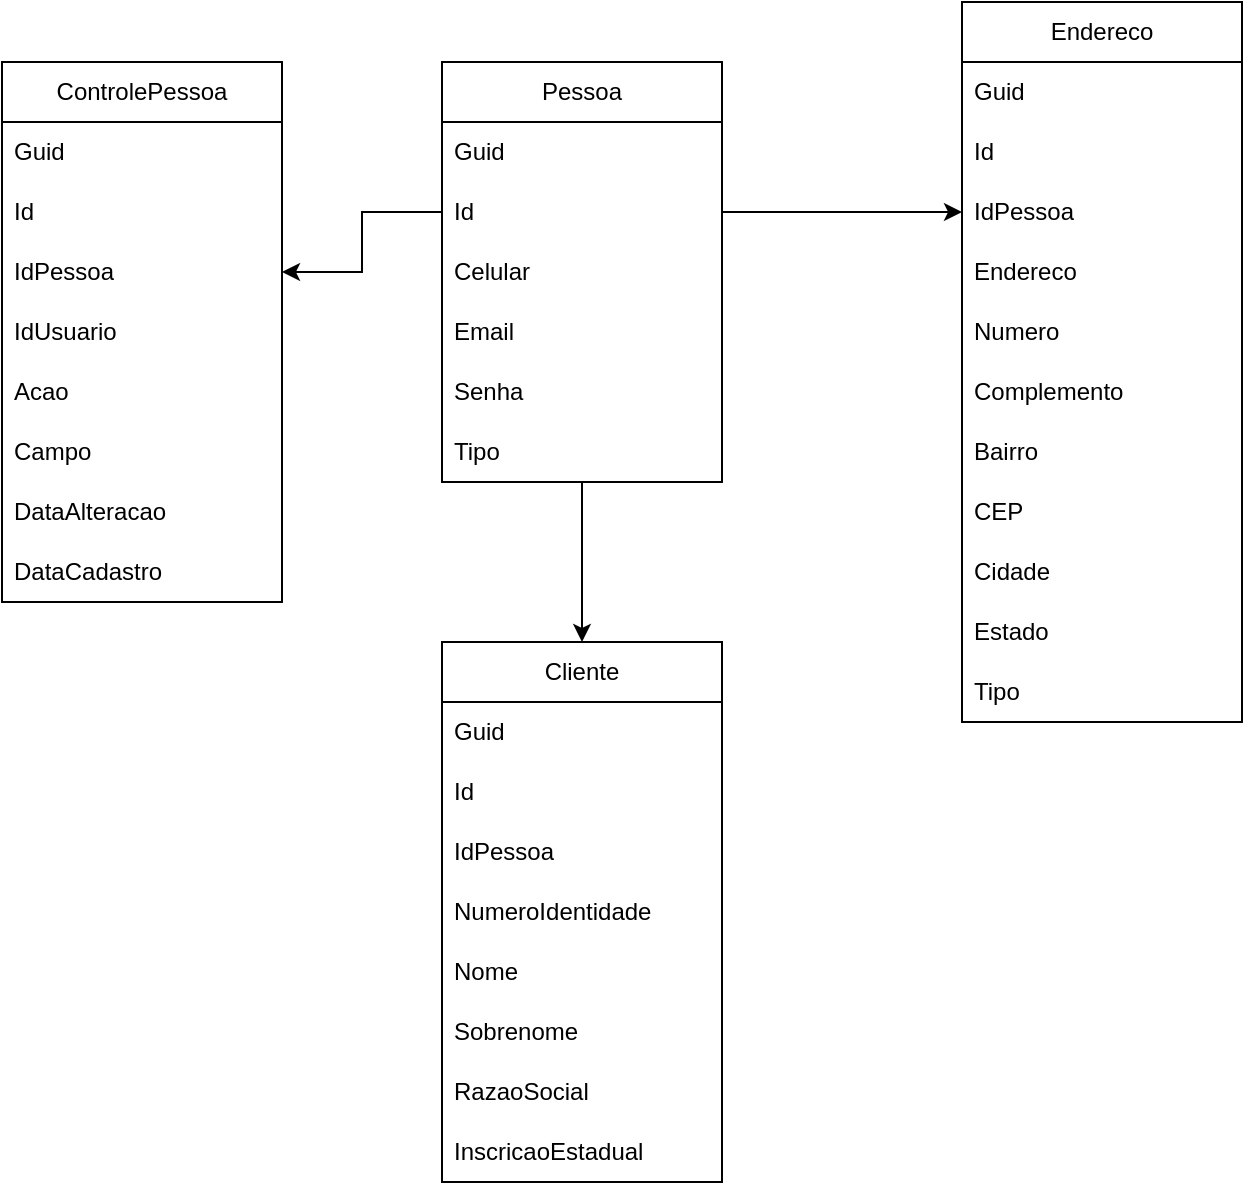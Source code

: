 <mxfile version="21.1.8" type="device">
  <diagram name="Page-1" id="ZEGnJ5Is9zPJXO7fQ4Bk">
    <mxGraphModel dx="891" dy="707" grid="1" gridSize="10" guides="1" tooltips="1" connect="1" arrows="1" fold="1" page="1" pageScale="1" pageWidth="850" pageHeight="1100" math="0" shadow="0">
      <root>
        <mxCell id="0" />
        <mxCell id="1" parent="0" />
        <mxCell id="7xV-J_u5-sfGcXUj6MUN-21" value="" style="edgeStyle=orthogonalEdgeStyle;rounded=0;orthogonalLoop=1;jettySize=auto;html=1;" edge="1" parent="1" source="7xV-J_u5-sfGcXUj6MUN-1" target="7xV-J_u5-sfGcXUj6MUN-15">
          <mxGeometry relative="1" as="geometry" />
        </mxCell>
        <mxCell id="7xV-J_u5-sfGcXUj6MUN-1" value="Pessoa" style="swimlane;fontStyle=0;childLayout=stackLayout;horizontal=1;startSize=30;horizontalStack=0;resizeParent=1;resizeParentMax=0;resizeLast=0;collapsible=1;marginBottom=0;whiteSpace=wrap;html=1;" vertex="1" parent="1">
          <mxGeometry x="280" y="100" width="140" height="210" as="geometry" />
        </mxCell>
        <mxCell id="7xV-J_u5-sfGcXUj6MUN-3" value="Guid" style="text;strokeColor=none;fillColor=none;align=left;verticalAlign=middle;spacingLeft=4;spacingRight=4;overflow=hidden;points=[[0,0.5],[1,0.5]];portConstraint=eastwest;rotatable=0;whiteSpace=wrap;html=1;" vertex="1" parent="7xV-J_u5-sfGcXUj6MUN-1">
          <mxGeometry y="30" width="140" height="30" as="geometry" />
        </mxCell>
        <mxCell id="7xV-J_u5-sfGcXUj6MUN-2" value="Id&lt;br&gt;" style="text;strokeColor=none;fillColor=none;align=left;verticalAlign=middle;spacingLeft=4;spacingRight=4;overflow=hidden;points=[[0,0.5],[1,0.5]];portConstraint=eastwest;rotatable=0;whiteSpace=wrap;html=1;" vertex="1" parent="7xV-J_u5-sfGcXUj6MUN-1">
          <mxGeometry y="60" width="140" height="30" as="geometry" />
        </mxCell>
        <mxCell id="7xV-J_u5-sfGcXUj6MUN-11" value="Celular" style="text;strokeColor=none;fillColor=none;align=left;verticalAlign=middle;spacingLeft=4;spacingRight=4;overflow=hidden;points=[[0,0.5],[1,0.5]];portConstraint=eastwest;rotatable=0;whiteSpace=wrap;html=1;" vertex="1" parent="7xV-J_u5-sfGcXUj6MUN-1">
          <mxGeometry y="90" width="140" height="30" as="geometry" />
        </mxCell>
        <mxCell id="7xV-J_u5-sfGcXUj6MUN-38" value="Email" style="text;strokeColor=none;fillColor=none;align=left;verticalAlign=middle;spacingLeft=4;spacingRight=4;overflow=hidden;points=[[0,0.5],[1,0.5]];portConstraint=eastwest;rotatable=0;whiteSpace=wrap;html=1;" vertex="1" parent="7xV-J_u5-sfGcXUj6MUN-1">
          <mxGeometry y="120" width="140" height="30" as="geometry" />
        </mxCell>
        <mxCell id="7xV-J_u5-sfGcXUj6MUN-55" value="Senha" style="text;strokeColor=none;fillColor=none;align=left;verticalAlign=middle;spacingLeft=4;spacingRight=4;overflow=hidden;points=[[0,0.5],[1,0.5]];portConstraint=eastwest;rotatable=0;whiteSpace=wrap;html=1;" vertex="1" parent="7xV-J_u5-sfGcXUj6MUN-1">
          <mxGeometry y="150" width="140" height="30" as="geometry" />
        </mxCell>
        <mxCell id="7xV-J_u5-sfGcXUj6MUN-60" value="Tipo" style="text;strokeColor=none;fillColor=none;align=left;verticalAlign=middle;spacingLeft=4;spacingRight=4;overflow=hidden;points=[[0,0.5],[1,0.5]];portConstraint=eastwest;rotatable=0;whiteSpace=wrap;html=1;" vertex="1" parent="7xV-J_u5-sfGcXUj6MUN-1">
          <mxGeometry y="180" width="140" height="30" as="geometry" />
        </mxCell>
        <mxCell id="7xV-J_u5-sfGcXUj6MUN-15" value="Cliente" style="swimlane;fontStyle=0;childLayout=stackLayout;horizontal=1;startSize=30;horizontalStack=0;resizeParent=1;resizeParentMax=0;resizeLast=0;collapsible=1;marginBottom=0;whiteSpace=wrap;html=1;" vertex="1" parent="1">
          <mxGeometry x="280" y="390" width="140" height="270" as="geometry" />
        </mxCell>
        <mxCell id="7xV-J_u5-sfGcXUj6MUN-17" value="Guid" style="text;strokeColor=none;fillColor=none;align=left;verticalAlign=middle;spacingLeft=4;spacingRight=4;overflow=hidden;points=[[0,0.5],[1,0.5]];portConstraint=eastwest;rotatable=0;whiteSpace=wrap;html=1;" vertex="1" parent="7xV-J_u5-sfGcXUj6MUN-15">
          <mxGeometry y="30" width="140" height="30" as="geometry" />
        </mxCell>
        <mxCell id="7xV-J_u5-sfGcXUj6MUN-16" value="Id&lt;br&gt;" style="text;strokeColor=none;fillColor=none;align=left;verticalAlign=middle;spacingLeft=4;spacingRight=4;overflow=hidden;points=[[0,0.5],[1,0.5]];portConstraint=eastwest;rotatable=0;whiteSpace=wrap;html=1;" vertex="1" parent="7xV-J_u5-sfGcXUj6MUN-15">
          <mxGeometry y="60" width="140" height="30" as="geometry" />
        </mxCell>
        <mxCell id="7xV-J_u5-sfGcXUj6MUN-25" value="IdPessoa" style="text;strokeColor=none;fillColor=none;align=left;verticalAlign=middle;spacingLeft=4;spacingRight=4;overflow=hidden;points=[[0,0.5],[1,0.5]];portConstraint=eastwest;rotatable=0;whiteSpace=wrap;html=1;" vertex="1" parent="7xV-J_u5-sfGcXUj6MUN-15">
          <mxGeometry y="90" width="140" height="30" as="geometry" />
        </mxCell>
        <mxCell id="7xV-J_u5-sfGcXUj6MUN-18" value="NumeroIdentidade" style="text;strokeColor=none;fillColor=none;align=left;verticalAlign=middle;spacingLeft=4;spacingRight=4;overflow=hidden;points=[[0,0.5],[1,0.5]];portConstraint=eastwest;rotatable=0;whiteSpace=wrap;html=1;" vertex="1" parent="7xV-J_u5-sfGcXUj6MUN-15">
          <mxGeometry y="120" width="140" height="30" as="geometry" />
        </mxCell>
        <mxCell id="7xV-J_u5-sfGcXUj6MUN-19" value="Nome" style="text;strokeColor=none;fillColor=none;align=left;verticalAlign=middle;spacingLeft=4;spacingRight=4;overflow=hidden;points=[[0,0.5],[1,0.5]];portConstraint=eastwest;rotatable=0;whiteSpace=wrap;html=1;" vertex="1" parent="7xV-J_u5-sfGcXUj6MUN-15">
          <mxGeometry y="150" width="140" height="30" as="geometry" />
        </mxCell>
        <mxCell id="7xV-J_u5-sfGcXUj6MUN-20" value="Sobrenome" style="text;strokeColor=none;fillColor=none;align=left;verticalAlign=middle;spacingLeft=4;spacingRight=4;overflow=hidden;points=[[0,0.5],[1,0.5]];portConstraint=eastwest;rotatable=0;whiteSpace=wrap;html=1;" vertex="1" parent="7xV-J_u5-sfGcXUj6MUN-15">
          <mxGeometry y="180" width="140" height="30" as="geometry" />
        </mxCell>
        <mxCell id="7xV-J_u5-sfGcXUj6MUN-23" value="RazaoSocial" style="text;strokeColor=none;fillColor=none;align=left;verticalAlign=middle;spacingLeft=4;spacingRight=4;overflow=hidden;points=[[0,0.5],[1,0.5]];portConstraint=eastwest;rotatable=0;whiteSpace=wrap;html=1;" vertex="1" parent="7xV-J_u5-sfGcXUj6MUN-15">
          <mxGeometry y="210" width="140" height="30" as="geometry" />
        </mxCell>
        <mxCell id="7xV-J_u5-sfGcXUj6MUN-24" value="InscricaoEstadual" style="text;strokeColor=none;fillColor=none;align=left;verticalAlign=middle;spacingLeft=4;spacingRight=4;overflow=hidden;points=[[0,0.5],[1,0.5]];portConstraint=eastwest;rotatable=0;whiteSpace=wrap;html=1;" vertex="1" parent="7xV-J_u5-sfGcXUj6MUN-15">
          <mxGeometry y="240" width="140" height="30" as="geometry" />
        </mxCell>
        <mxCell id="7xV-J_u5-sfGcXUj6MUN-26" value="Endereco" style="swimlane;fontStyle=0;childLayout=stackLayout;horizontal=1;startSize=30;horizontalStack=0;resizeParent=1;resizeParentMax=0;resizeLast=0;collapsible=1;marginBottom=0;whiteSpace=wrap;html=1;" vertex="1" parent="1">
          <mxGeometry x="540" y="70" width="140" height="360" as="geometry" />
        </mxCell>
        <mxCell id="7xV-J_u5-sfGcXUj6MUN-27" value="Guid" style="text;strokeColor=none;fillColor=none;align=left;verticalAlign=middle;spacingLeft=4;spacingRight=4;overflow=hidden;points=[[0,0.5],[1,0.5]];portConstraint=eastwest;rotatable=0;whiteSpace=wrap;html=1;" vertex="1" parent="7xV-J_u5-sfGcXUj6MUN-26">
          <mxGeometry y="30" width="140" height="30" as="geometry" />
        </mxCell>
        <mxCell id="7xV-J_u5-sfGcXUj6MUN-28" value="Id&lt;br&gt;" style="text;strokeColor=none;fillColor=none;align=left;verticalAlign=middle;spacingLeft=4;spacingRight=4;overflow=hidden;points=[[0,0.5],[1,0.5]];portConstraint=eastwest;rotatable=0;whiteSpace=wrap;html=1;" vertex="1" parent="7xV-J_u5-sfGcXUj6MUN-26">
          <mxGeometry y="60" width="140" height="30" as="geometry" />
        </mxCell>
        <mxCell id="7xV-J_u5-sfGcXUj6MUN-29" value="IdPessoa" style="text;strokeColor=none;fillColor=none;align=left;verticalAlign=middle;spacingLeft=4;spacingRight=4;overflow=hidden;points=[[0,0.5],[1,0.5]];portConstraint=eastwest;rotatable=0;whiteSpace=wrap;html=1;" vertex="1" parent="7xV-J_u5-sfGcXUj6MUN-26">
          <mxGeometry y="90" width="140" height="30" as="geometry" />
        </mxCell>
        <mxCell id="7xV-J_u5-sfGcXUj6MUN-30" value="Endereco" style="text;strokeColor=none;fillColor=none;align=left;verticalAlign=middle;spacingLeft=4;spacingRight=4;overflow=hidden;points=[[0,0.5],[1,0.5]];portConstraint=eastwest;rotatable=0;whiteSpace=wrap;html=1;" vertex="1" parent="7xV-J_u5-sfGcXUj6MUN-26">
          <mxGeometry y="120" width="140" height="30" as="geometry" />
        </mxCell>
        <mxCell id="7xV-J_u5-sfGcXUj6MUN-31" value="Numero" style="text;strokeColor=none;fillColor=none;align=left;verticalAlign=middle;spacingLeft=4;spacingRight=4;overflow=hidden;points=[[0,0.5],[1,0.5]];portConstraint=eastwest;rotatable=0;whiteSpace=wrap;html=1;" vertex="1" parent="7xV-J_u5-sfGcXUj6MUN-26">
          <mxGeometry y="150" width="140" height="30" as="geometry" />
        </mxCell>
        <mxCell id="7xV-J_u5-sfGcXUj6MUN-32" value="Complemento" style="text;strokeColor=none;fillColor=none;align=left;verticalAlign=middle;spacingLeft=4;spacingRight=4;overflow=hidden;points=[[0,0.5],[1,0.5]];portConstraint=eastwest;rotatable=0;whiteSpace=wrap;html=1;" vertex="1" parent="7xV-J_u5-sfGcXUj6MUN-26">
          <mxGeometry y="180" width="140" height="30" as="geometry" />
        </mxCell>
        <mxCell id="7xV-J_u5-sfGcXUj6MUN-33" value="Bairro" style="text;strokeColor=none;fillColor=none;align=left;verticalAlign=middle;spacingLeft=4;spacingRight=4;overflow=hidden;points=[[0,0.5],[1,0.5]];portConstraint=eastwest;rotatable=0;whiteSpace=wrap;html=1;" vertex="1" parent="7xV-J_u5-sfGcXUj6MUN-26">
          <mxGeometry y="210" width="140" height="30" as="geometry" />
        </mxCell>
        <mxCell id="7xV-J_u5-sfGcXUj6MUN-67" value="CEP" style="text;strokeColor=none;fillColor=none;align=left;verticalAlign=middle;spacingLeft=4;spacingRight=4;overflow=hidden;points=[[0,0.5],[1,0.5]];portConstraint=eastwest;rotatable=0;whiteSpace=wrap;html=1;" vertex="1" parent="7xV-J_u5-sfGcXUj6MUN-26">
          <mxGeometry y="240" width="140" height="30" as="geometry" />
        </mxCell>
        <mxCell id="7xV-J_u5-sfGcXUj6MUN-34" value="Cidade" style="text;strokeColor=none;fillColor=none;align=left;verticalAlign=middle;spacingLeft=4;spacingRight=4;overflow=hidden;points=[[0,0.5],[1,0.5]];portConstraint=eastwest;rotatable=0;whiteSpace=wrap;html=1;" vertex="1" parent="7xV-J_u5-sfGcXUj6MUN-26">
          <mxGeometry y="270" width="140" height="30" as="geometry" />
        </mxCell>
        <mxCell id="7xV-J_u5-sfGcXUj6MUN-36" value="Estado" style="text;strokeColor=none;fillColor=none;align=left;verticalAlign=middle;spacingLeft=4;spacingRight=4;overflow=hidden;points=[[0,0.5],[1,0.5]];portConstraint=eastwest;rotatable=0;whiteSpace=wrap;html=1;" vertex="1" parent="7xV-J_u5-sfGcXUj6MUN-26">
          <mxGeometry y="300" width="140" height="30" as="geometry" />
        </mxCell>
        <mxCell id="7xV-J_u5-sfGcXUj6MUN-37" value="Tipo" style="text;strokeColor=none;fillColor=none;align=left;verticalAlign=middle;spacingLeft=4;spacingRight=4;overflow=hidden;points=[[0,0.5],[1,0.5]];portConstraint=eastwest;rotatable=0;whiteSpace=wrap;html=1;" vertex="1" parent="7xV-J_u5-sfGcXUj6MUN-26">
          <mxGeometry y="330" width="140" height="30" as="geometry" />
        </mxCell>
        <mxCell id="7xV-J_u5-sfGcXUj6MUN-39" value="ControlePessoa" style="swimlane;fontStyle=0;childLayout=stackLayout;horizontal=1;startSize=30;horizontalStack=0;resizeParent=1;resizeParentMax=0;resizeLast=0;collapsible=1;marginBottom=0;whiteSpace=wrap;html=1;" vertex="1" parent="1">
          <mxGeometry x="60" y="100" width="140" height="270" as="geometry" />
        </mxCell>
        <mxCell id="7xV-J_u5-sfGcXUj6MUN-40" value="Guid" style="text;strokeColor=none;fillColor=none;align=left;verticalAlign=middle;spacingLeft=4;spacingRight=4;overflow=hidden;points=[[0,0.5],[1,0.5]];portConstraint=eastwest;rotatable=0;whiteSpace=wrap;html=1;" vertex="1" parent="7xV-J_u5-sfGcXUj6MUN-39">
          <mxGeometry y="30" width="140" height="30" as="geometry" />
        </mxCell>
        <mxCell id="7xV-J_u5-sfGcXUj6MUN-41" value="Id&lt;br&gt;" style="text;strokeColor=none;fillColor=none;align=left;verticalAlign=middle;spacingLeft=4;spacingRight=4;overflow=hidden;points=[[0,0.5],[1,0.5]];portConstraint=eastwest;rotatable=0;whiteSpace=wrap;html=1;" vertex="1" parent="7xV-J_u5-sfGcXUj6MUN-39">
          <mxGeometry y="60" width="140" height="30" as="geometry" />
        </mxCell>
        <mxCell id="7xV-J_u5-sfGcXUj6MUN-44" value="IdPessoa" style="text;strokeColor=none;fillColor=none;align=left;verticalAlign=middle;spacingLeft=4;spacingRight=4;overflow=hidden;points=[[0,0.5],[1,0.5]];portConstraint=eastwest;rotatable=0;whiteSpace=wrap;html=1;" vertex="1" parent="7xV-J_u5-sfGcXUj6MUN-39">
          <mxGeometry y="90" width="140" height="30" as="geometry" />
        </mxCell>
        <mxCell id="7xV-J_u5-sfGcXUj6MUN-45" value="IdUsuario" style="text;strokeColor=none;fillColor=none;align=left;verticalAlign=middle;spacingLeft=4;spacingRight=4;overflow=hidden;points=[[0,0.5],[1,0.5]];portConstraint=eastwest;rotatable=0;whiteSpace=wrap;html=1;" vertex="1" parent="7xV-J_u5-sfGcXUj6MUN-39">
          <mxGeometry y="120" width="140" height="30" as="geometry" />
        </mxCell>
        <mxCell id="7xV-J_u5-sfGcXUj6MUN-42" value="Acao" style="text;strokeColor=none;fillColor=none;align=left;verticalAlign=middle;spacingLeft=4;spacingRight=4;overflow=hidden;points=[[0,0.5],[1,0.5]];portConstraint=eastwest;rotatable=0;whiteSpace=wrap;html=1;" vertex="1" parent="7xV-J_u5-sfGcXUj6MUN-39">
          <mxGeometry y="150" width="140" height="30" as="geometry" />
        </mxCell>
        <mxCell id="7xV-J_u5-sfGcXUj6MUN-43" value="Campo" style="text;strokeColor=none;fillColor=none;align=left;verticalAlign=middle;spacingLeft=4;spacingRight=4;overflow=hidden;points=[[0,0.5],[1,0.5]];portConstraint=eastwest;rotatable=0;whiteSpace=wrap;html=1;" vertex="1" parent="7xV-J_u5-sfGcXUj6MUN-39">
          <mxGeometry y="180" width="140" height="30" as="geometry" />
        </mxCell>
        <mxCell id="7xV-J_u5-sfGcXUj6MUN-64" value="DataAlteracao" style="text;strokeColor=none;fillColor=none;align=left;verticalAlign=middle;spacingLeft=4;spacingRight=4;overflow=hidden;points=[[0,0.5],[1,0.5]];portConstraint=eastwest;rotatable=0;whiteSpace=wrap;html=1;" vertex="1" parent="7xV-J_u5-sfGcXUj6MUN-39">
          <mxGeometry y="210" width="140" height="30" as="geometry" />
        </mxCell>
        <mxCell id="7xV-J_u5-sfGcXUj6MUN-65" value="DataCadastro" style="text;strokeColor=none;fillColor=none;align=left;verticalAlign=middle;spacingLeft=4;spacingRight=4;overflow=hidden;points=[[0,0.5],[1,0.5]];portConstraint=eastwest;rotatable=0;whiteSpace=wrap;html=1;" vertex="1" parent="7xV-J_u5-sfGcXUj6MUN-39">
          <mxGeometry y="240" width="140" height="30" as="geometry" />
        </mxCell>
        <mxCell id="7xV-J_u5-sfGcXUj6MUN-61" style="edgeStyle=orthogonalEdgeStyle;rounded=0;orthogonalLoop=1;jettySize=auto;html=1;entryX=0;entryY=0.5;entryDx=0;entryDy=0;" edge="1" parent="1" source="7xV-J_u5-sfGcXUj6MUN-2" target="7xV-J_u5-sfGcXUj6MUN-29">
          <mxGeometry relative="1" as="geometry" />
        </mxCell>
        <mxCell id="7xV-J_u5-sfGcXUj6MUN-62" style="edgeStyle=orthogonalEdgeStyle;rounded=0;orthogonalLoop=1;jettySize=auto;html=1;entryX=1;entryY=0.5;entryDx=0;entryDy=0;" edge="1" parent="1" source="7xV-J_u5-sfGcXUj6MUN-2" target="7xV-J_u5-sfGcXUj6MUN-44">
          <mxGeometry relative="1" as="geometry" />
        </mxCell>
      </root>
    </mxGraphModel>
  </diagram>
</mxfile>
